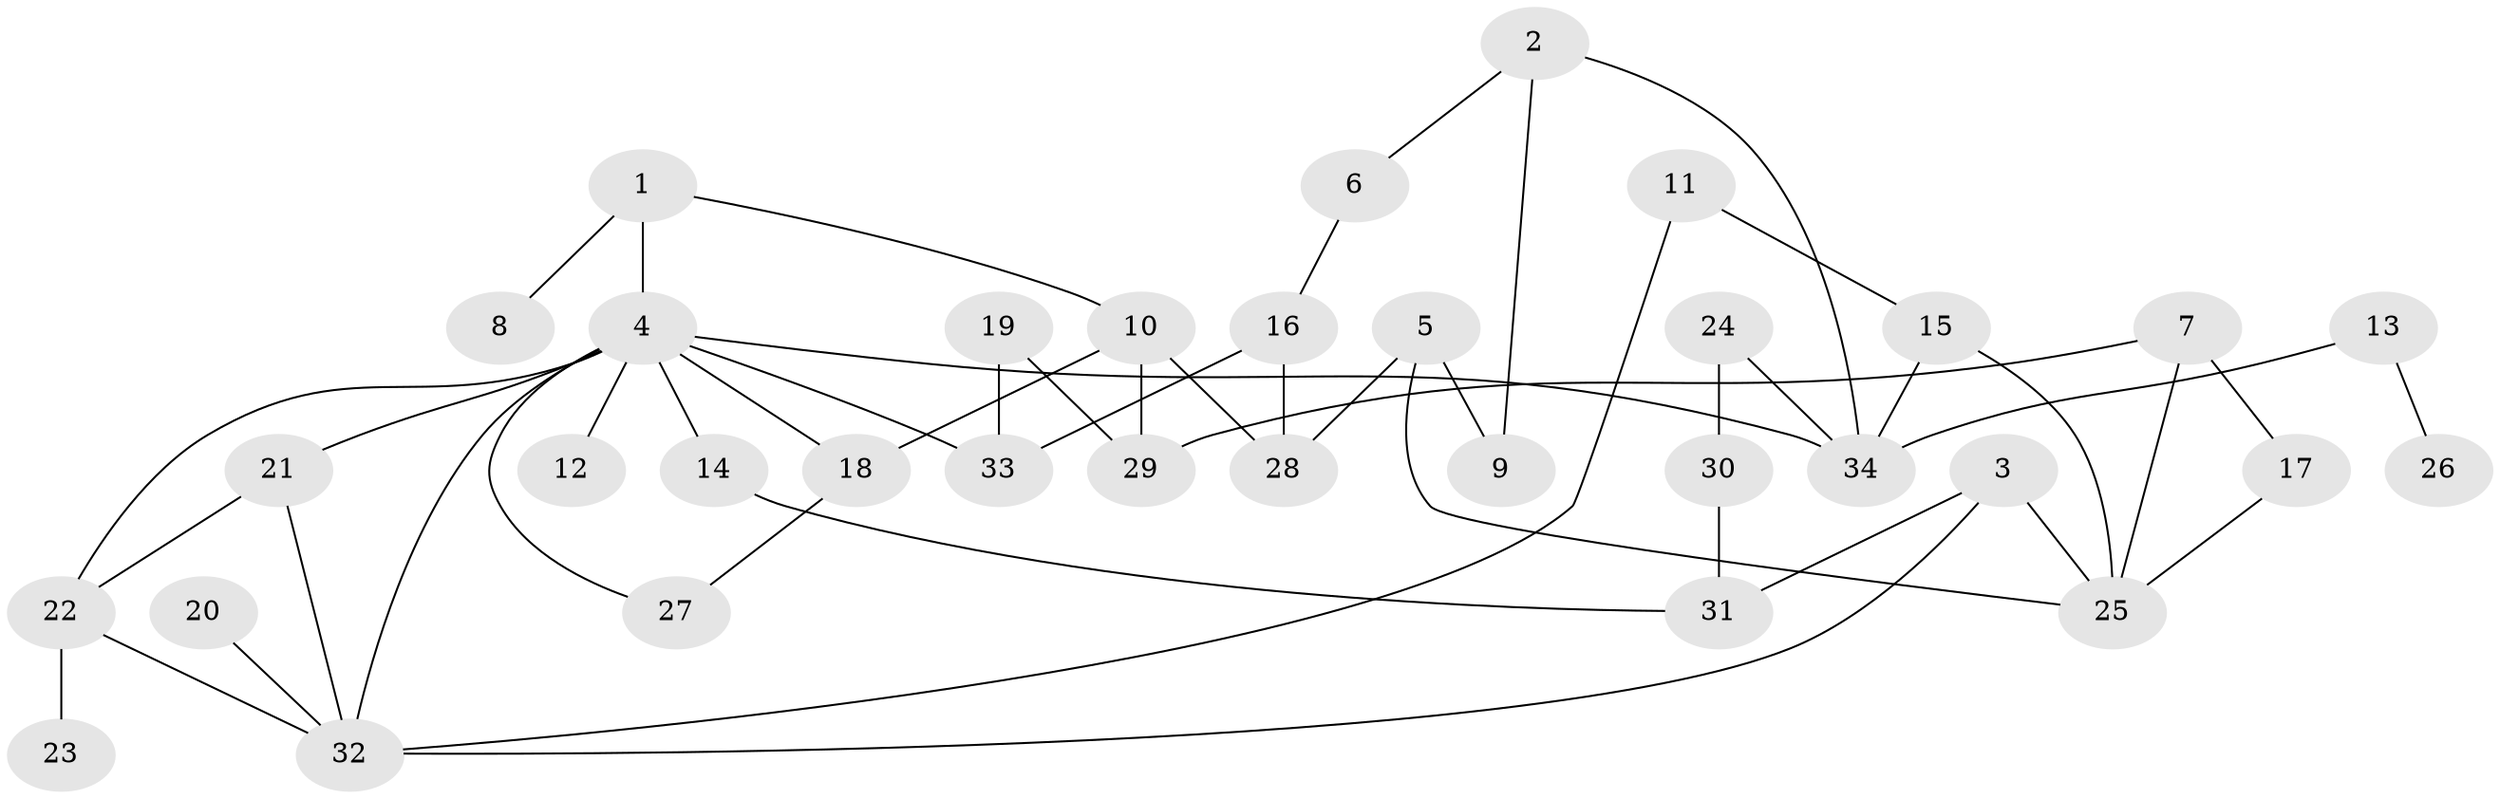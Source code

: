// original degree distribution, {7: 0.014705882352941176, 11: 0.014705882352941176, 5: 0.029411764705882353, 3: 0.29411764705882354, 4: 0.07352941176470588, 2: 0.3088235294117647, 1: 0.2647058823529412}
// Generated by graph-tools (version 1.1) at 2025/00/03/09/25 03:00:57]
// undirected, 34 vertices, 49 edges
graph export_dot {
graph [start="1"]
  node [color=gray90,style=filled];
  1;
  2;
  3;
  4;
  5;
  6;
  7;
  8;
  9;
  10;
  11;
  12;
  13;
  14;
  15;
  16;
  17;
  18;
  19;
  20;
  21;
  22;
  23;
  24;
  25;
  26;
  27;
  28;
  29;
  30;
  31;
  32;
  33;
  34;
  1 -- 4 [weight=1.0];
  1 -- 8 [weight=1.0];
  1 -- 10 [weight=1.0];
  2 -- 6 [weight=1.0];
  2 -- 9 [weight=1.0];
  2 -- 34 [weight=1.0];
  3 -- 25 [weight=1.0];
  3 -- 31 [weight=1.0];
  3 -- 32 [weight=1.0];
  4 -- 12 [weight=1.0];
  4 -- 14 [weight=1.0];
  4 -- 18 [weight=1.0];
  4 -- 21 [weight=1.0];
  4 -- 22 [weight=1.0];
  4 -- 27 [weight=1.0];
  4 -- 32 [weight=1.0];
  4 -- 33 [weight=1.0];
  4 -- 34 [weight=1.0];
  5 -- 9 [weight=1.0];
  5 -- 25 [weight=1.0];
  5 -- 28 [weight=1.0];
  6 -- 16 [weight=1.0];
  7 -- 17 [weight=1.0];
  7 -- 25 [weight=1.0];
  7 -- 29 [weight=1.0];
  10 -- 18 [weight=1.0];
  10 -- 28 [weight=1.0];
  10 -- 29 [weight=1.0];
  11 -- 15 [weight=1.0];
  11 -- 32 [weight=1.0];
  13 -- 26 [weight=1.0];
  13 -- 34 [weight=1.0];
  14 -- 31 [weight=1.0];
  15 -- 25 [weight=1.0];
  15 -- 34 [weight=1.0];
  16 -- 28 [weight=1.0];
  16 -- 33 [weight=1.0];
  17 -- 25 [weight=1.0];
  18 -- 27 [weight=1.0];
  19 -- 29 [weight=1.0];
  19 -- 33 [weight=1.0];
  20 -- 32 [weight=1.0];
  21 -- 22 [weight=1.0];
  21 -- 32 [weight=1.0];
  22 -- 23 [weight=1.0];
  22 -- 32 [weight=1.0];
  24 -- 30 [weight=1.0];
  24 -- 34 [weight=1.0];
  30 -- 31 [weight=1.0];
}
